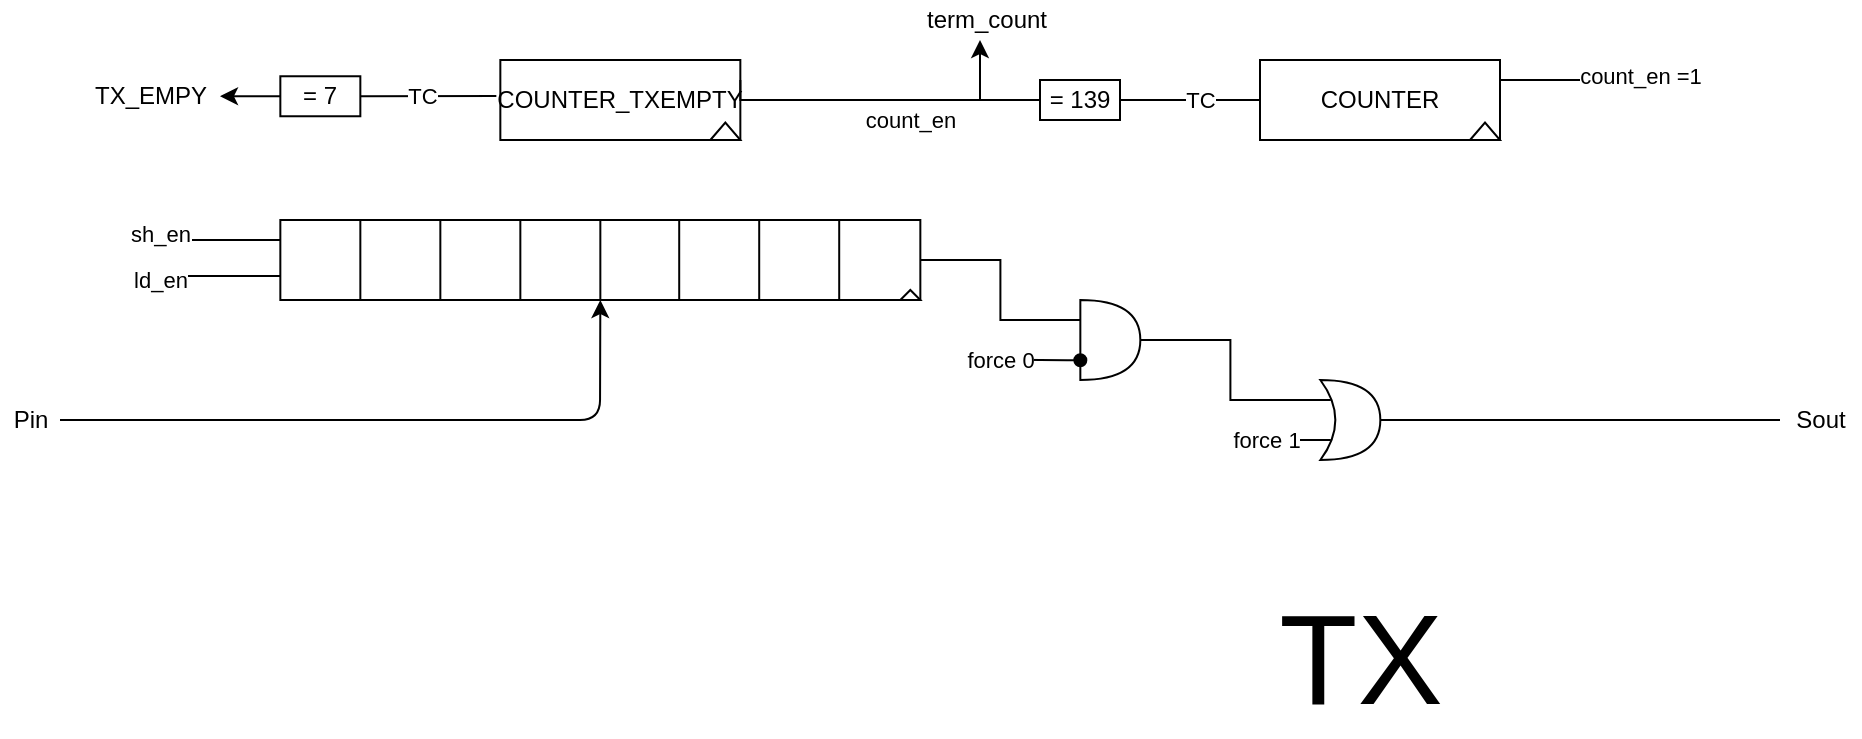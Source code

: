 <mxfile version="14.0.0" type="github">
  <diagram id="S4fYWXtu835OQgn1I5YK" name="Page-1">
    <mxGraphModel dx="2213" dy="672" grid="1" gridSize="10" guides="1" tooltips="1" connect="1" arrows="1" fold="1" page="1" pageScale="1" pageWidth="827" pageHeight="1169" math="0" shadow="0">
      <root>
        <mxCell id="0" />
        <mxCell id="1" parent="0" />
        <mxCell id="EzJb_2AODaSsY35CWrnH-17" style="edgeStyle=orthogonalEdgeStyle;rounded=0;orthogonalLoop=1;jettySize=auto;html=1;entryX=0;entryY=0.25;entryDx=0;entryDy=0;entryPerimeter=0;endArrow=none;endFill=0;" parent="1" source="EzJb_2AODaSsY35CWrnH-1" target="EzJb_2AODaSsY35CWrnH-16" edge="1">
          <mxGeometry relative="1" as="geometry" />
        </mxCell>
        <mxCell id="EzJb_2AODaSsY35CWrnH-1" value="" style="rounded=0;whiteSpace=wrap;html=1;" parent="1" vertex="1">
          <mxGeometry x="100.17" y="120" width="320" height="40" as="geometry" />
        </mxCell>
        <mxCell id="EzJb_2AODaSsY35CWrnH-2" value="" style="endArrow=none;html=1;" parent="1" edge="1">
          <mxGeometry width="50" height="50" relative="1" as="geometry">
            <mxPoint x="140.17" y="160" as="sourcePoint" />
            <mxPoint x="140.17" y="120" as="targetPoint" />
          </mxGeometry>
        </mxCell>
        <mxCell id="EzJb_2AODaSsY35CWrnH-3" value="" style="endArrow=none;html=1;" parent="1" edge="1">
          <mxGeometry width="50" height="50" relative="1" as="geometry">
            <mxPoint x="180.17" y="160" as="sourcePoint" />
            <mxPoint x="180.17" y="120" as="targetPoint" />
          </mxGeometry>
        </mxCell>
        <mxCell id="EzJb_2AODaSsY35CWrnH-4" value="" style="endArrow=none;html=1;" parent="1" edge="1">
          <mxGeometry width="50" height="50" relative="1" as="geometry">
            <mxPoint x="220.17" y="160" as="sourcePoint" />
            <mxPoint x="220.17" y="120" as="targetPoint" />
          </mxGeometry>
        </mxCell>
        <mxCell id="EzJb_2AODaSsY35CWrnH-5" value="" style="endArrow=none;html=1;" parent="1" edge="1">
          <mxGeometry width="50" height="50" relative="1" as="geometry">
            <mxPoint x="260.17" y="160" as="sourcePoint" />
            <mxPoint x="260.17" y="120" as="targetPoint" />
          </mxGeometry>
        </mxCell>
        <mxCell id="EzJb_2AODaSsY35CWrnH-6" value="" style="endArrow=none;html=1;" parent="1" edge="1">
          <mxGeometry width="50" height="50" relative="1" as="geometry">
            <mxPoint x="299.6" y="160" as="sourcePoint" />
            <mxPoint x="299.6" y="120" as="targetPoint" />
          </mxGeometry>
        </mxCell>
        <mxCell id="EzJb_2AODaSsY35CWrnH-7" value="" style="endArrow=none;html=1;" parent="1" edge="1">
          <mxGeometry width="50" height="50" relative="1" as="geometry">
            <mxPoint x="339.6" y="160" as="sourcePoint" />
            <mxPoint x="339.6" y="120" as="targetPoint" />
          </mxGeometry>
        </mxCell>
        <mxCell id="EzJb_2AODaSsY35CWrnH-8" value="" style="endArrow=none;html=1;" parent="1" edge="1">
          <mxGeometry width="50" height="50" relative="1" as="geometry">
            <mxPoint x="379.6" y="160" as="sourcePoint" />
            <mxPoint x="379.6" y="120" as="targetPoint" />
          </mxGeometry>
        </mxCell>
        <mxCell id="EzJb_2AODaSsY35CWrnH-10" value="" style="triangle;whiteSpace=wrap;html=1;rotation=-90;" parent="1" vertex="1">
          <mxGeometry x="412.67" y="152.5" width="5" height="10" as="geometry" />
        </mxCell>
        <mxCell id="EzJb_2AODaSsY35CWrnH-12" value="" style="endArrow=classic;html=1;" parent="1" source="DzvZw3ezXd9Cs3Re6mV4-5" edge="1">
          <mxGeometry width="50" height="50" relative="1" as="geometry">
            <mxPoint x="-20" y="220" as="sourcePoint" />
            <mxPoint x="260.17" y="160" as="targetPoint" />
            <Array as="points">
              <mxPoint x="260" y="220" />
            </Array>
          </mxGeometry>
        </mxCell>
        <mxCell id="EzJb_2AODaSsY35CWrnH-14" value="" style="shape=xor;whiteSpace=wrap;html=1;" parent="1" vertex="1">
          <mxGeometry x="620.17" y="200" width="30" height="40" as="geometry" />
        </mxCell>
        <mxCell id="EzJb_2AODaSsY35CWrnH-18" style="edgeStyle=orthogonalEdgeStyle;rounded=0;orthogonalLoop=1;jettySize=auto;html=1;entryX=0.175;entryY=0.25;entryDx=0;entryDy=0;entryPerimeter=0;endArrow=none;endFill=0;" parent="1" source="EzJb_2AODaSsY35CWrnH-16" target="EzJb_2AODaSsY35CWrnH-14" edge="1">
          <mxGeometry relative="1" as="geometry" />
        </mxCell>
        <mxCell id="EzJb_2AODaSsY35CWrnH-16" value="" style="shape=or;whiteSpace=wrap;html=1;" parent="1" vertex="1">
          <mxGeometry x="500.17" y="160" width="30" height="40" as="geometry" />
        </mxCell>
        <mxCell id="EzJb_2AODaSsY35CWrnH-19" value="" style="endArrow=oval;html=1;endFill=1;" parent="1" edge="1">
          <mxGeometry width="50" height="50" relative="1" as="geometry">
            <mxPoint x="464.17" y="189.86" as="sourcePoint" />
            <mxPoint x="500.17" y="190.15" as="targetPoint" />
            <Array as="points">
              <mxPoint x="490.17" y="190.15" />
            </Array>
          </mxGeometry>
        </mxCell>
        <mxCell id="EzJb_2AODaSsY35CWrnH-24" value="force 0" style="edgeLabel;html=1;align=center;verticalAlign=middle;resizable=0;points=[];" parent="EzJb_2AODaSsY35CWrnH-19" vertex="1" connectable="0">
          <mxGeometry x="-0.024" y="1" relative="1" as="geometry">
            <mxPoint x="-21.63" y="0.94" as="offset" />
          </mxGeometry>
        </mxCell>
        <mxCell id="EzJb_2AODaSsY35CWrnH-20" value="" style="endArrow=none;html=1;entryX=0.175;entryY=0.75;entryDx=0;entryDy=0;entryPerimeter=0;endFill=0;" parent="1" target="EzJb_2AODaSsY35CWrnH-14" edge="1">
          <mxGeometry width="50" height="50" relative="1" as="geometry">
            <mxPoint x="580.17" y="230" as="sourcePoint" />
            <mxPoint x="620.17" y="230" as="targetPoint" />
          </mxGeometry>
        </mxCell>
        <mxCell id="EzJb_2AODaSsY35CWrnH-23" value="force 1" style="edgeLabel;html=1;align=center;verticalAlign=middle;resizable=0;points=[];" parent="EzJb_2AODaSsY35CWrnH-20" vertex="1" connectable="0">
          <mxGeometry x="-0.447" relative="1" as="geometry">
            <mxPoint as="offset" />
          </mxGeometry>
        </mxCell>
        <mxCell id="EzJb_2AODaSsY35CWrnH-22" value="" style="endArrow=none;html=1;endFill=0;" parent="1" target="DzvZw3ezXd9Cs3Re6mV4-3" edge="1">
          <mxGeometry width="50" height="50" relative="1" as="geometry">
            <mxPoint x="650.17" y="220" as="sourcePoint" />
            <mxPoint x="700.17" y="220" as="targetPoint" />
          </mxGeometry>
        </mxCell>
        <mxCell id="EzJb_2AODaSsY35CWrnH-27" value="COUNTER_TXEMPTY" style="rounded=0;whiteSpace=wrap;html=1;" parent="1" vertex="1">
          <mxGeometry x="210.17" y="40" width="120" height="40" as="geometry" />
        </mxCell>
        <mxCell id="EzJb_2AODaSsY35CWrnH-32" style="edgeStyle=orthogonalEdgeStyle;rounded=0;orthogonalLoop=1;jettySize=auto;html=1;exitX=1;exitY=0.25;exitDx=0;exitDy=0;endArrow=none;endFill=0;entryX=0;entryY=0.5;entryDx=0;entryDy=0;" parent="1" source="EzJb_2AODaSsY35CWrnH-27" edge="1" target="uUyU5nX94pncd0CpgL3v-6">
          <mxGeometry relative="1" as="geometry">
            <mxPoint x="388.17" y="50" as="targetPoint" />
            <mxPoint x="297.67" y="40" as="sourcePoint" />
            <Array as="points">
              <mxPoint x="330" y="60" />
            </Array>
          </mxGeometry>
        </mxCell>
        <mxCell id="EzJb_2AODaSsY35CWrnH-33" value="count_en" style="edgeLabel;html=1;align=center;verticalAlign=middle;resizable=0;points=[];" parent="EzJb_2AODaSsY35CWrnH-32" vertex="1" connectable="0">
          <mxGeometry x="-0.296" y="-1" relative="1" as="geometry">
            <mxPoint x="38.57" y="9" as="offset" />
          </mxGeometry>
        </mxCell>
        <mxCell id="EzJb_2AODaSsY35CWrnH-40" value="" style="endArrow=none;html=1;entryX=0;entryY=0.25;entryDx=0;entryDy=0;" parent="1" target="EzJb_2AODaSsY35CWrnH-1" edge="1">
          <mxGeometry width="50" height="50" relative="1" as="geometry">
            <mxPoint x="50.17" y="130" as="sourcePoint" />
            <mxPoint x="160.17" y="190" as="targetPoint" />
          </mxGeometry>
        </mxCell>
        <mxCell id="EzJb_2AODaSsY35CWrnH-41" value="sh_en" style="edgeLabel;html=1;align=center;verticalAlign=middle;resizable=0;points=[];" parent="EzJb_2AODaSsY35CWrnH-40" vertex="1" connectable="0">
          <mxGeometry x="0.163" y="3" relative="1" as="geometry">
            <mxPoint x="-39.14" as="offset" />
          </mxGeometry>
        </mxCell>
        <mxCell id="EzJb_2AODaSsY35CWrnH-42" value="" style="endArrow=none;html=1;" parent="1" edge="1">
          <mxGeometry width="50" height="50" relative="1" as="geometry">
            <mxPoint x="40.17" y="148" as="sourcePoint" />
            <mxPoint x="100.17" y="148" as="targetPoint" />
            <Array as="points" />
          </mxGeometry>
        </mxCell>
        <mxCell id="EzJb_2AODaSsY35CWrnH-45" value="ld_en" style="edgeLabel;html=1;align=center;verticalAlign=middle;resizable=0;points=[];" parent="EzJb_2AODaSsY35CWrnH-42" vertex="1" connectable="0">
          <mxGeometry x="-0.462" y="-2" relative="1" as="geometry">
            <mxPoint x="-16.17" as="offset" />
          </mxGeometry>
        </mxCell>
        <mxCell id="EzJb_2AODaSsY35CWrnH-46" value="" style="endArrow=none;html=1;exitX=1;exitY=0.5;exitDx=0;exitDy=0;" parent="1" source="EzJb_2AODaSsY35CWrnH-49" edge="1">
          <mxGeometry width="50" height="50" relative="1" as="geometry">
            <mxPoint x="167.67" y="50" as="sourcePoint" />
            <mxPoint x="208.17" y="58" as="targetPoint" />
            <Array as="points" />
          </mxGeometry>
        </mxCell>
        <mxCell id="EzJb_2AODaSsY35CWrnH-47" value="TC" style="edgeLabel;html=1;align=center;verticalAlign=middle;resizable=0;points=[];" parent="EzJb_2AODaSsY35CWrnH-46" vertex="1" connectable="0">
          <mxGeometry x="0.253" y="2" relative="1" as="geometry">
            <mxPoint x="-12.28" y="2.18" as="offset" />
          </mxGeometry>
        </mxCell>
        <mxCell id="uUyU5nX94pncd0CpgL3v-12" style="edgeStyle=none;rounded=0;orthogonalLoop=1;jettySize=auto;html=1;" edge="1" parent="1" source="EzJb_2AODaSsY35CWrnH-49">
          <mxGeometry relative="1" as="geometry">
            <mxPoint x="70" y="58.13" as="targetPoint" />
          </mxGeometry>
        </mxCell>
        <mxCell id="EzJb_2AODaSsY35CWrnH-49" value="= 7" style="rounded=0;whiteSpace=wrap;html=1;" parent="1" vertex="1">
          <mxGeometry x="100.17" y="48.13" width="40" height="20" as="geometry" />
        </mxCell>
        <mxCell id="EzJb_2AODaSsY35CWrnH-54" value="" style="triangle;whiteSpace=wrap;html=1;rotation=-90;" parent="1" vertex="1">
          <mxGeometry x="318.3" y="68.13" width="8.75" height="15" as="geometry" />
        </mxCell>
        <mxCell id="DzvZw3ezXd9Cs3Re6mV4-3" value="Sout" style="text;html=1;align=center;verticalAlign=middle;resizable=0;points=[];autosize=1;" parent="1" vertex="1">
          <mxGeometry x="850" y="210" width="40" height="20" as="geometry" />
        </mxCell>
        <mxCell id="DzvZw3ezXd9Cs3Re6mV4-5" value="Pin" style="text;html=1;align=center;verticalAlign=middle;resizable=0;points=[];autosize=1;" parent="1" vertex="1">
          <mxGeometry x="-40" y="210" width="30" height="20" as="geometry" />
        </mxCell>
        <mxCell id="DzvZw3ezXd9Cs3Re6mV4-6" value="&lt;font style=&quot;font-size: 64px&quot;&gt;TX&lt;/font&gt;" style="text;html=1;align=center;verticalAlign=middle;resizable=0;points=[];autosize=1;" parent="1" vertex="1">
          <mxGeometry x="590" y="320" width="100" height="40" as="geometry" />
        </mxCell>
        <mxCell id="uUyU5nX94pncd0CpgL3v-1" value="COUNTER" style="rounded=0;whiteSpace=wrap;html=1;" vertex="1" parent="1">
          <mxGeometry x="590" y="40" width="120" height="40" as="geometry" />
        </mxCell>
        <mxCell id="uUyU5nX94pncd0CpgL3v-2" style="edgeStyle=orthogonalEdgeStyle;rounded=0;orthogonalLoop=1;jettySize=auto;html=1;exitX=1;exitY=0.25;exitDx=0;exitDy=0;endArrow=none;endFill=0;" edge="1" parent="1" source="uUyU5nX94pncd0CpgL3v-1">
          <mxGeometry relative="1" as="geometry">
            <mxPoint x="768" y="50" as="targetPoint" />
            <mxPoint x="677.5" y="40" as="sourcePoint" />
            <Array as="points">
              <mxPoint x="767.5" y="50" />
            </Array>
          </mxGeometry>
        </mxCell>
        <mxCell id="uUyU5nX94pncd0CpgL3v-3" value="count_en =1" style="edgeLabel;html=1;align=center;verticalAlign=middle;resizable=0;points=[];" vertex="1" connectable="0" parent="uUyU5nX94pncd0CpgL3v-2">
          <mxGeometry x="-0.296" y="-1" relative="1" as="geometry">
            <mxPoint x="49" y="-2.87" as="offset" />
          </mxGeometry>
        </mxCell>
        <mxCell id="uUyU5nX94pncd0CpgL3v-4" value="" style="endArrow=none;html=1;exitX=1;exitY=0.5;exitDx=0;exitDy=0;entryX=0;entryY=0.5;entryDx=0;entryDy=0;" edge="1" parent="1" source="uUyU5nX94pncd0CpgL3v-6" target="uUyU5nX94pncd0CpgL3v-1">
          <mxGeometry width="50" height="50" relative="1" as="geometry">
            <mxPoint x="547.5" y="50" as="sourcePoint" />
            <mxPoint x="588" y="58" as="targetPoint" />
            <Array as="points" />
          </mxGeometry>
        </mxCell>
        <mxCell id="uUyU5nX94pncd0CpgL3v-5" value="TC" style="edgeLabel;html=1;align=center;verticalAlign=middle;resizable=0;points=[];" vertex="1" connectable="0" parent="uUyU5nX94pncd0CpgL3v-4">
          <mxGeometry x="0.253" y="2" relative="1" as="geometry">
            <mxPoint x="-3.89" y="2" as="offset" />
          </mxGeometry>
        </mxCell>
        <mxCell id="uUyU5nX94pncd0CpgL3v-6" value="= 139" style="rounded=0;whiteSpace=wrap;html=1;" vertex="1" parent="1">
          <mxGeometry x="480" y="50" width="40" height="20" as="geometry" />
        </mxCell>
        <mxCell id="uUyU5nX94pncd0CpgL3v-7" value="" style="triangle;whiteSpace=wrap;html=1;rotation=-90;" vertex="1" parent="1">
          <mxGeometry x="698.13" y="68.13" width="8.75" height="15" as="geometry" />
        </mxCell>
        <mxCell id="uUyU5nX94pncd0CpgL3v-9" value="" style="endArrow=classic;html=1;" edge="1" parent="1">
          <mxGeometry width="50" height="50" relative="1" as="geometry">
            <mxPoint x="450" y="60" as="sourcePoint" />
            <mxPoint x="450" y="30" as="targetPoint" />
          </mxGeometry>
        </mxCell>
        <mxCell id="uUyU5nX94pncd0CpgL3v-10" value="term_count" style="text;html=1;align=center;verticalAlign=middle;resizable=0;points=[];autosize=1;" vertex="1" parent="1">
          <mxGeometry x="412.67" y="10" width="80" height="20" as="geometry" />
        </mxCell>
        <mxCell id="uUyU5nX94pncd0CpgL3v-13" value="TX_EMPY" style="text;html=1;align=center;verticalAlign=middle;resizable=0;points=[];autosize=1;" vertex="1" parent="1">
          <mxGeometry y="48.13" width="70" height="20" as="geometry" />
        </mxCell>
      </root>
    </mxGraphModel>
  </diagram>
</mxfile>
